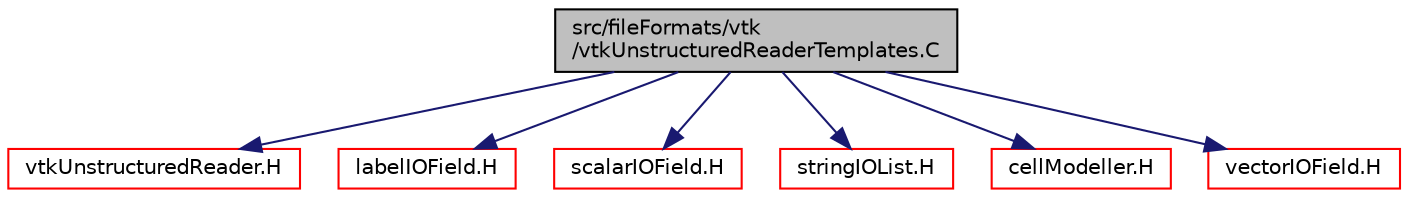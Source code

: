 digraph "src/fileFormats/vtk/vtkUnstructuredReaderTemplates.C"
{
  bgcolor="transparent";
  edge [fontname="Helvetica",fontsize="10",labelfontname="Helvetica",labelfontsize="10"];
  node [fontname="Helvetica",fontsize="10",shape=record];
  Node1 [label="src/fileFormats/vtk\l/vtkUnstructuredReaderTemplates.C",height=0.2,width=0.4,color="black", fillcolor="grey75", style="filled", fontcolor="black"];
  Node1 -> Node2 [color="midnightblue",fontsize="10",style="solid",fontname="Helvetica"];
  Node2 [label="vtkUnstructuredReader.H",height=0.2,width=0.4,color="red",URL="$a05028.html"];
  Node1 -> Node3 [color="midnightblue",fontsize="10",style="solid",fontname="Helvetica"];
  Node3 [label="labelIOField.H",height=0.2,width=0.4,color="red",URL="$a07959.html"];
  Node1 -> Node4 [color="midnightblue",fontsize="10",style="solid",fontname="Helvetica"];
  Node4 [label="scalarIOField.H",height=0.2,width=0.4,color="red",URL="$a07973.html"];
  Node1 -> Node5 [color="midnightblue",fontsize="10",style="solid",fontname="Helvetica"];
  Node5 [label="stringIOList.H",height=0.2,width=0.4,color="red",URL="$a08981.html"];
  Node1 -> Node6 [color="midnightblue",fontsize="10",style="solid",fontname="Helvetica"];
  Node6 [label="cellModeller.H",height=0.2,width=0.4,color="red",URL="$a08510.html"];
  Node1 -> Node7 [color="midnightblue",fontsize="10",style="solid",fontname="Helvetica"];
  Node7 [label="vectorIOField.H",height=0.2,width=0.4,color="red",URL="$a08015.html"];
}
